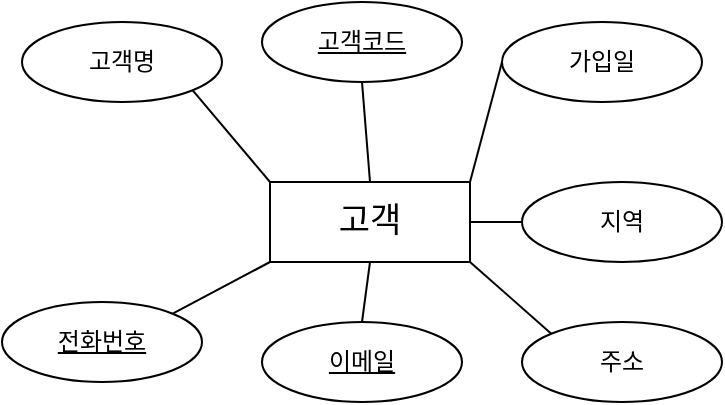 <mxfile version="21.6.5" type="github">
  <diagram name="페이지-1" id="DJlJw3ba4W9c090EWL38">
    <mxGraphModel dx="1434" dy="790" grid="1" gridSize="10" guides="1" tooltips="1" connect="1" arrows="1" fold="1" page="1" pageScale="1" pageWidth="827" pageHeight="1169" math="0" shadow="0">
      <root>
        <mxCell id="0" />
        <mxCell id="1" parent="0" />
        <mxCell id="xmBi137M7VIic2m-wSm--1" value="고객" style="whiteSpace=wrap;html=1;align=center;fontSize=17;" vertex="1" parent="1">
          <mxGeometry x="214" y="310" width="100" height="40" as="geometry" />
        </mxCell>
        <mxCell id="xmBi137M7VIic2m-wSm--2" value="고객명" style="ellipse;whiteSpace=wrap;html=1;align=center;" vertex="1" parent="1">
          <mxGeometry x="90" y="230" width="100" height="40" as="geometry" />
        </mxCell>
        <mxCell id="xmBi137M7VIic2m-wSm--3" value="" style="endArrow=none;html=1;rounded=0;entryX=0;entryY=0;entryDx=0;entryDy=0;exitX=1;exitY=1;exitDx=0;exitDy=0;" edge="1" parent="1" source="xmBi137M7VIic2m-wSm--2" target="xmBi137M7VIic2m-wSm--1">
          <mxGeometry relative="1" as="geometry">
            <mxPoint x="214" y="270" as="sourcePoint" />
            <mxPoint x="340" y="270" as="targetPoint" />
          </mxGeometry>
        </mxCell>
        <mxCell id="xmBi137M7VIic2m-wSm--4" value="&lt;u&gt;전화번호&lt;/u&gt;" style="ellipse;whiteSpace=wrap;html=1;align=center;" vertex="1" parent="1">
          <mxGeometry x="80" y="370" width="100" height="40" as="geometry" />
        </mxCell>
        <mxCell id="xmBi137M7VIic2m-wSm--5" value="가입일" style="ellipse;whiteSpace=wrap;html=1;align=center;" vertex="1" parent="1">
          <mxGeometry x="330" y="230" width="100" height="40" as="geometry" />
        </mxCell>
        <mxCell id="xmBi137M7VIic2m-wSm--6" value="주소" style="ellipse;whiteSpace=wrap;html=1;align=center;" vertex="1" parent="1">
          <mxGeometry x="340" y="380" width="100" height="40" as="geometry" />
        </mxCell>
        <mxCell id="xmBi137M7VIic2m-wSm--7" value="&lt;u&gt;이메일&lt;/u&gt;" style="ellipse;whiteSpace=wrap;html=1;align=center;" vertex="1" parent="1">
          <mxGeometry x="210" y="380" width="100" height="40" as="geometry" />
        </mxCell>
        <mxCell id="xmBi137M7VIic2m-wSm--8" value="지역" style="ellipse;whiteSpace=wrap;html=1;align=center;" vertex="1" parent="1">
          <mxGeometry x="340" y="310" width="100" height="40" as="geometry" />
        </mxCell>
        <mxCell id="xmBi137M7VIic2m-wSm--9" value="" style="endArrow=none;html=1;rounded=0;exitX=1;exitY=0;exitDx=0;exitDy=0;" edge="1" parent="1" source="xmBi137M7VIic2m-wSm--1">
          <mxGeometry relative="1" as="geometry">
            <mxPoint x="330" y="420" as="sourcePoint" />
            <mxPoint x="330" y="250" as="targetPoint" />
          </mxGeometry>
        </mxCell>
        <mxCell id="xmBi137M7VIic2m-wSm--10" value="" style="endArrow=none;html=1;rounded=0;entryX=0;entryY=0.5;entryDx=0;entryDy=0;exitX=1;exitY=0.5;exitDx=0;exitDy=0;" edge="1" parent="1" source="xmBi137M7VIic2m-wSm--1" target="xmBi137M7VIic2m-wSm--8">
          <mxGeometry relative="1" as="geometry">
            <mxPoint x="340" y="430" as="sourcePoint" />
            <mxPoint x="500" y="430" as="targetPoint" />
          </mxGeometry>
        </mxCell>
        <mxCell id="xmBi137M7VIic2m-wSm--11" value="" style="endArrow=none;html=1;rounded=0;entryX=0;entryY=0;entryDx=0;entryDy=0;exitX=1;exitY=1;exitDx=0;exitDy=0;" edge="1" parent="1" source="xmBi137M7VIic2m-wSm--1" target="xmBi137M7VIic2m-wSm--6">
          <mxGeometry relative="1" as="geometry">
            <mxPoint x="350" y="440" as="sourcePoint" />
            <mxPoint x="510" y="440" as="targetPoint" />
          </mxGeometry>
        </mxCell>
        <mxCell id="xmBi137M7VIic2m-wSm--12" value="" style="endArrow=none;html=1;rounded=0;entryX=0.5;entryY=0;entryDx=0;entryDy=0;exitX=0.5;exitY=1;exitDx=0;exitDy=0;" edge="1" parent="1" source="xmBi137M7VIic2m-wSm--1" target="xmBi137M7VIic2m-wSm--7">
          <mxGeometry relative="1" as="geometry">
            <mxPoint x="360" y="450" as="sourcePoint" />
            <mxPoint x="520" y="450" as="targetPoint" />
          </mxGeometry>
        </mxCell>
        <mxCell id="xmBi137M7VIic2m-wSm--13" value="" style="endArrow=none;html=1;rounded=0;entryX=1;entryY=0;entryDx=0;entryDy=0;exitX=0;exitY=1;exitDx=0;exitDy=0;" edge="1" parent="1" source="xmBi137M7VIic2m-wSm--1" target="xmBi137M7VIic2m-wSm--4">
          <mxGeometry relative="1" as="geometry">
            <mxPoint x="370" y="460" as="sourcePoint" />
            <mxPoint x="530" y="460" as="targetPoint" />
          </mxGeometry>
        </mxCell>
        <mxCell id="xmBi137M7VIic2m-wSm--15" value="&lt;u&gt;고객코드&lt;/u&gt;" style="ellipse;whiteSpace=wrap;html=1;align=center;" vertex="1" parent="1">
          <mxGeometry x="210" y="220" width="100" height="40" as="geometry" />
        </mxCell>
        <mxCell id="xmBi137M7VIic2m-wSm--16" value="" style="endArrow=none;html=1;rounded=0;entryX=0.5;entryY=0;entryDx=0;entryDy=0;exitX=0.5;exitY=1;exitDx=0;exitDy=0;" edge="1" parent="1" source="xmBi137M7VIic2m-wSm--15" target="xmBi137M7VIic2m-wSm--1">
          <mxGeometry relative="1" as="geometry">
            <mxPoint x="274" y="360" as="sourcePoint" />
            <mxPoint x="270" y="390" as="targetPoint" />
          </mxGeometry>
        </mxCell>
      </root>
    </mxGraphModel>
  </diagram>
</mxfile>
